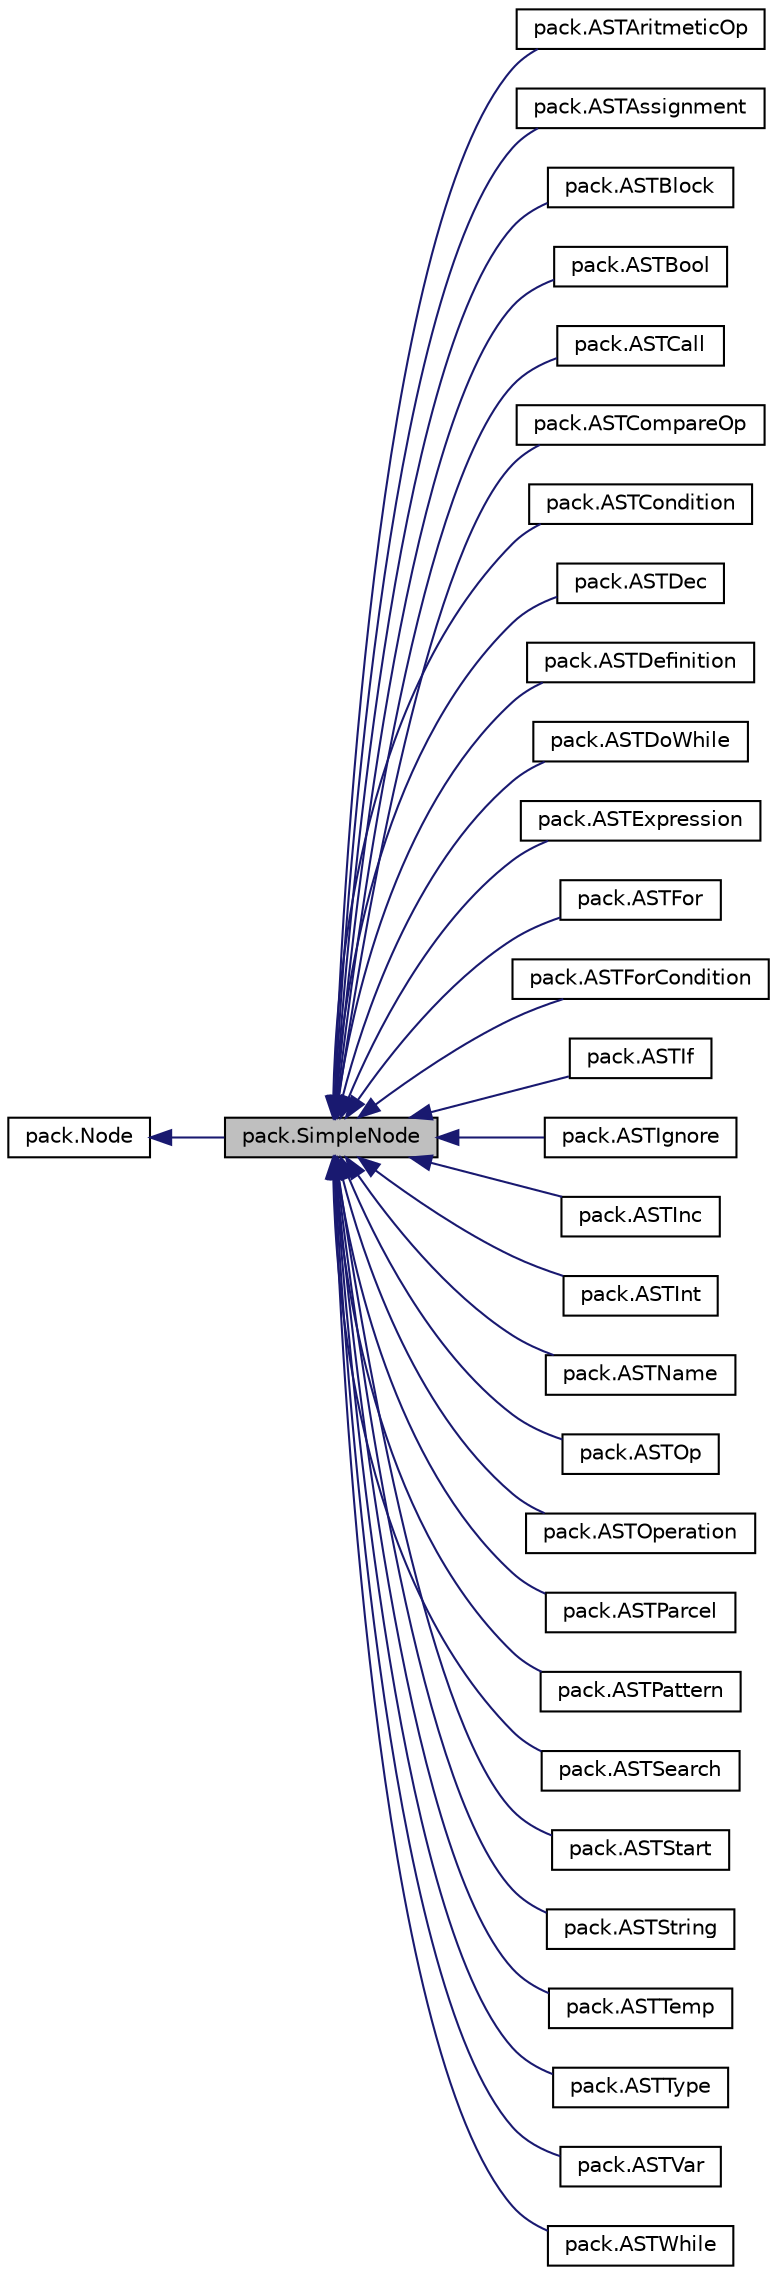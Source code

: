 digraph "pack.SimpleNode"
{
  edge [fontname="Helvetica",fontsize="10",labelfontname="Helvetica",labelfontsize="10"];
  node [fontname="Helvetica",fontsize="10",shape=record];
  rankdir="LR";
  Node1 [label="pack.SimpleNode",height=0.2,width=0.4,color="black", fillcolor="grey75", style="filled", fontcolor="black"];
  Node2 -> Node1 [dir="back",color="midnightblue",fontsize="10",style="solid",fontname="Helvetica"];
  Node2 [label="pack.Node",height=0.2,width=0.4,color="black", fillcolor="white", style="filled",URL="$interfacepack_1_1_node.html"];
  Node1 -> Node3 [dir="back",color="midnightblue",fontsize="10",style="solid",fontname="Helvetica"];
  Node3 [label="pack.ASTAritmeticOp",height=0.2,width=0.4,color="black", fillcolor="white", style="filled",URL="$classpack_1_1_a_s_t_aritmetic_op.html"];
  Node1 -> Node4 [dir="back",color="midnightblue",fontsize="10",style="solid",fontname="Helvetica"];
  Node4 [label="pack.ASTAssignment",height=0.2,width=0.4,color="black", fillcolor="white", style="filled",URL="$classpack_1_1_a_s_t_assignment.html"];
  Node1 -> Node5 [dir="back",color="midnightblue",fontsize="10",style="solid",fontname="Helvetica"];
  Node5 [label="pack.ASTBlock",height=0.2,width=0.4,color="black", fillcolor="white", style="filled",URL="$classpack_1_1_a_s_t_block.html"];
  Node1 -> Node6 [dir="back",color="midnightblue",fontsize="10",style="solid",fontname="Helvetica"];
  Node6 [label="pack.ASTBool",height=0.2,width=0.4,color="black", fillcolor="white", style="filled",URL="$classpack_1_1_a_s_t_bool.html"];
  Node1 -> Node7 [dir="back",color="midnightblue",fontsize="10",style="solid",fontname="Helvetica"];
  Node7 [label="pack.ASTCall",height=0.2,width=0.4,color="black", fillcolor="white", style="filled",URL="$classpack_1_1_a_s_t_call.html"];
  Node1 -> Node8 [dir="back",color="midnightblue",fontsize="10",style="solid",fontname="Helvetica"];
  Node8 [label="pack.ASTCompareOp",height=0.2,width=0.4,color="black", fillcolor="white", style="filled",URL="$classpack_1_1_a_s_t_compare_op.html"];
  Node1 -> Node9 [dir="back",color="midnightblue",fontsize="10",style="solid",fontname="Helvetica"];
  Node9 [label="pack.ASTCondition",height=0.2,width=0.4,color="black", fillcolor="white", style="filled",URL="$classpack_1_1_a_s_t_condition.html"];
  Node1 -> Node10 [dir="back",color="midnightblue",fontsize="10",style="solid",fontname="Helvetica"];
  Node10 [label="pack.ASTDec",height=0.2,width=0.4,color="black", fillcolor="white", style="filled",URL="$classpack_1_1_a_s_t_dec.html"];
  Node1 -> Node11 [dir="back",color="midnightblue",fontsize="10",style="solid",fontname="Helvetica"];
  Node11 [label="pack.ASTDefinition",height=0.2,width=0.4,color="black", fillcolor="white", style="filled",URL="$classpack_1_1_a_s_t_definition.html"];
  Node1 -> Node12 [dir="back",color="midnightblue",fontsize="10",style="solid",fontname="Helvetica"];
  Node12 [label="pack.ASTDoWhile",height=0.2,width=0.4,color="black", fillcolor="white", style="filled",URL="$classpack_1_1_a_s_t_do_while.html"];
  Node1 -> Node13 [dir="back",color="midnightblue",fontsize="10",style="solid",fontname="Helvetica"];
  Node13 [label="pack.ASTExpression",height=0.2,width=0.4,color="black", fillcolor="white", style="filled",URL="$classpack_1_1_a_s_t_expression.html"];
  Node1 -> Node14 [dir="back",color="midnightblue",fontsize="10",style="solid",fontname="Helvetica"];
  Node14 [label="pack.ASTFor",height=0.2,width=0.4,color="black", fillcolor="white", style="filled",URL="$classpack_1_1_a_s_t_for.html"];
  Node1 -> Node15 [dir="back",color="midnightblue",fontsize="10",style="solid",fontname="Helvetica"];
  Node15 [label="pack.ASTForCondition",height=0.2,width=0.4,color="black", fillcolor="white", style="filled",URL="$classpack_1_1_a_s_t_for_condition.html"];
  Node1 -> Node16 [dir="back",color="midnightblue",fontsize="10",style="solid",fontname="Helvetica"];
  Node16 [label="pack.ASTIf",height=0.2,width=0.4,color="black", fillcolor="white", style="filled",URL="$classpack_1_1_a_s_t_if.html"];
  Node1 -> Node17 [dir="back",color="midnightblue",fontsize="10",style="solid",fontname="Helvetica"];
  Node17 [label="pack.ASTIgnore",height=0.2,width=0.4,color="black", fillcolor="white", style="filled",URL="$classpack_1_1_a_s_t_ignore.html"];
  Node1 -> Node18 [dir="back",color="midnightblue",fontsize="10",style="solid",fontname="Helvetica"];
  Node18 [label="pack.ASTInc",height=0.2,width=0.4,color="black", fillcolor="white", style="filled",URL="$classpack_1_1_a_s_t_inc.html"];
  Node1 -> Node19 [dir="back",color="midnightblue",fontsize="10",style="solid",fontname="Helvetica"];
  Node19 [label="pack.ASTInt",height=0.2,width=0.4,color="black", fillcolor="white", style="filled",URL="$classpack_1_1_a_s_t_int.html"];
  Node1 -> Node20 [dir="back",color="midnightblue",fontsize="10",style="solid",fontname="Helvetica"];
  Node20 [label="pack.ASTName",height=0.2,width=0.4,color="black", fillcolor="white", style="filled",URL="$classpack_1_1_a_s_t_name.html"];
  Node1 -> Node21 [dir="back",color="midnightblue",fontsize="10",style="solid",fontname="Helvetica"];
  Node21 [label="pack.ASTOp",height=0.2,width=0.4,color="black", fillcolor="white", style="filled",URL="$classpack_1_1_a_s_t_op.html"];
  Node1 -> Node22 [dir="back",color="midnightblue",fontsize="10",style="solid",fontname="Helvetica"];
  Node22 [label="pack.ASTOperation",height=0.2,width=0.4,color="black", fillcolor="white", style="filled",URL="$classpack_1_1_a_s_t_operation.html"];
  Node1 -> Node23 [dir="back",color="midnightblue",fontsize="10",style="solid",fontname="Helvetica"];
  Node23 [label="pack.ASTParcel",height=0.2,width=0.4,color="black", fillcolor="white", style="filled",URL="$classpack_1_1_a_s_t_parcel.html"];
  Node1 -> Node24 [dir="back",color="midnightblue",fontsize="10",style="solid",fontname="Helvetica"];
  Node24 [label="pack.ASTPattern",height=0.2,width=0.4,color="black", fillcolor="white", style="filled",URL="$classpack_1_1_a_s_t_pattern.html"];
  Node1 -> Node25 [dir="back",color="midnightblue",fontsize="10",style="solid",fontname="Helvetica"];
  Node25 [label="pack.ASTSearch",height=0.2,width=0.4,color="black", fillcolor="white", style="filled",URL="$classpack_1_1_a_s_t_search.html"];
  Node1 -> Node26 [dir="back",color="midnightblue",fontsize="10",style="solid",fontname="Helvetica"];
  Node26 [label="pack.ASTStart",height=0.2,width=0.4,color="black", fillcolor="white", style="filled",URL="$classpack_1_1_a_s_t_start.html"];
  Node1 -> Node27 [dir="back",color="midnightblue",fontsize="10",style="solid",fontname="Helvetica"];
  Node27 [label="pack.ASTString",height=0.2,width=0.4,color="black", fillcolor="white", style="filled",URL="$classpack_1_1_a_s_t_string.html"];
  Node1 -> Node28 [dir="back",color="midnightblue",fontsize="10",style="solid",fontname="Helvetica"];
  Node28 [label="pack.ASTTemp",height=0.2,width=0.4,color="black", fillcolor="white", style="filled",URL="$classpack_1_1_a_s_t_temp.html"];
  Node1 -> Node29 [dir="back",color="midnightblue",fontsize="10",style="solid",fontname="Helvetica"];
  Node29 [label="pack.ASTType",height=0.2,width=0.4,color="black", fillcolor="white", style="filled",URL="$classpack_1_1_a_s_t_type.html"];
  Node1 -> Node30 [dir="back",color="midnightblue",fontsize="10",style="solid",fontname="Helvetica"];
  Node30 [label="pack.ASTVar",height=0.2,width=0.4,color="black", fillcolor="white", style="filled",URL="$classpack_1_1_a_s_t_var.html"];
  Node1 -> Node31 [dir="back",color="midnightblue",fontsize="10",style="solid",fontname="Helvetica"];
  Node31 [label="pack.ASTWhile",height=0.2,width=0.4,color="black", fillcolor="white", style="filled",URL="$classpack_1_1_a_s_t_while.html"];
}
